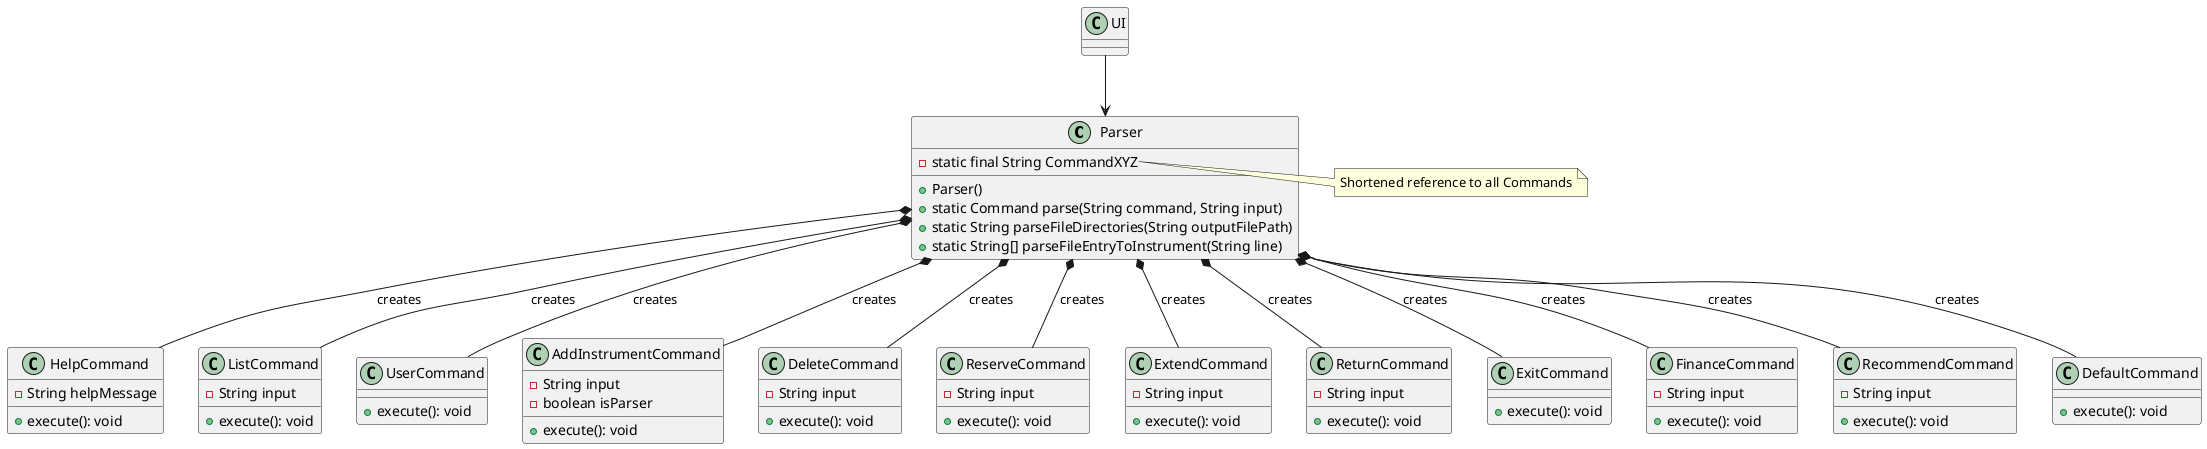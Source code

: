 @startuml



class Parser {
    - static final String CommandXYZ

    + Parser()
    + static Command parse(String command, String input)
    + static String parseFileDirectories(String outputFilePath)
    + static String[] parseFileEntryToInstrument(String line)
}

note right of Parser::CommandXYZ
    Shortened reference to all Commands
end note


class HelpCommand {
    - String helpMessage
    + execute(): void
}

class ListCommand {
    - String input
    + execute(): void
}

class UserCommand {
    + execute(): void
}

class AddInstrumentCommand {
    - String input
    - boolean isParser
    + execute(): void
}

class DeleteCommand {
    - String input
    + execute(): void
}

class ReserveCommand {
    - String input
    + execute(): void
}

class ExtendCommand {
    - String input
    + execute(): void
}

class ReturnCommand {
    - String input
    + execute(): void
}

class ExitCommand {
    + execute(): void
}

class FinanceCommand {
    - String input
    + execute(): void
}

class RecommendCommand {
    - String input
    + execute(): void
}

class DefaultCommand {
    + execute(): void
}

Parser  *-- HelpCommand : creates
Parser *-- ListCommand : creates
Parser  *-- UserCommand : creates
Parser  *-- AddInstrumentCommand : creates
Parser  *-- DeleteCommand : creates
Parser  *-- ReserveCommand : creates
Parser  *-- ExtendCommand : creates
Parser  *-- ReturnCommand : creates
Parser  *-- ExitCommand : creates
Parser  *-- FinanceCommand : creates
Parser  *-- RecommendCommand : creates
Parser *--  DefaultCommand : creates

UI --> Parser

@enduml
